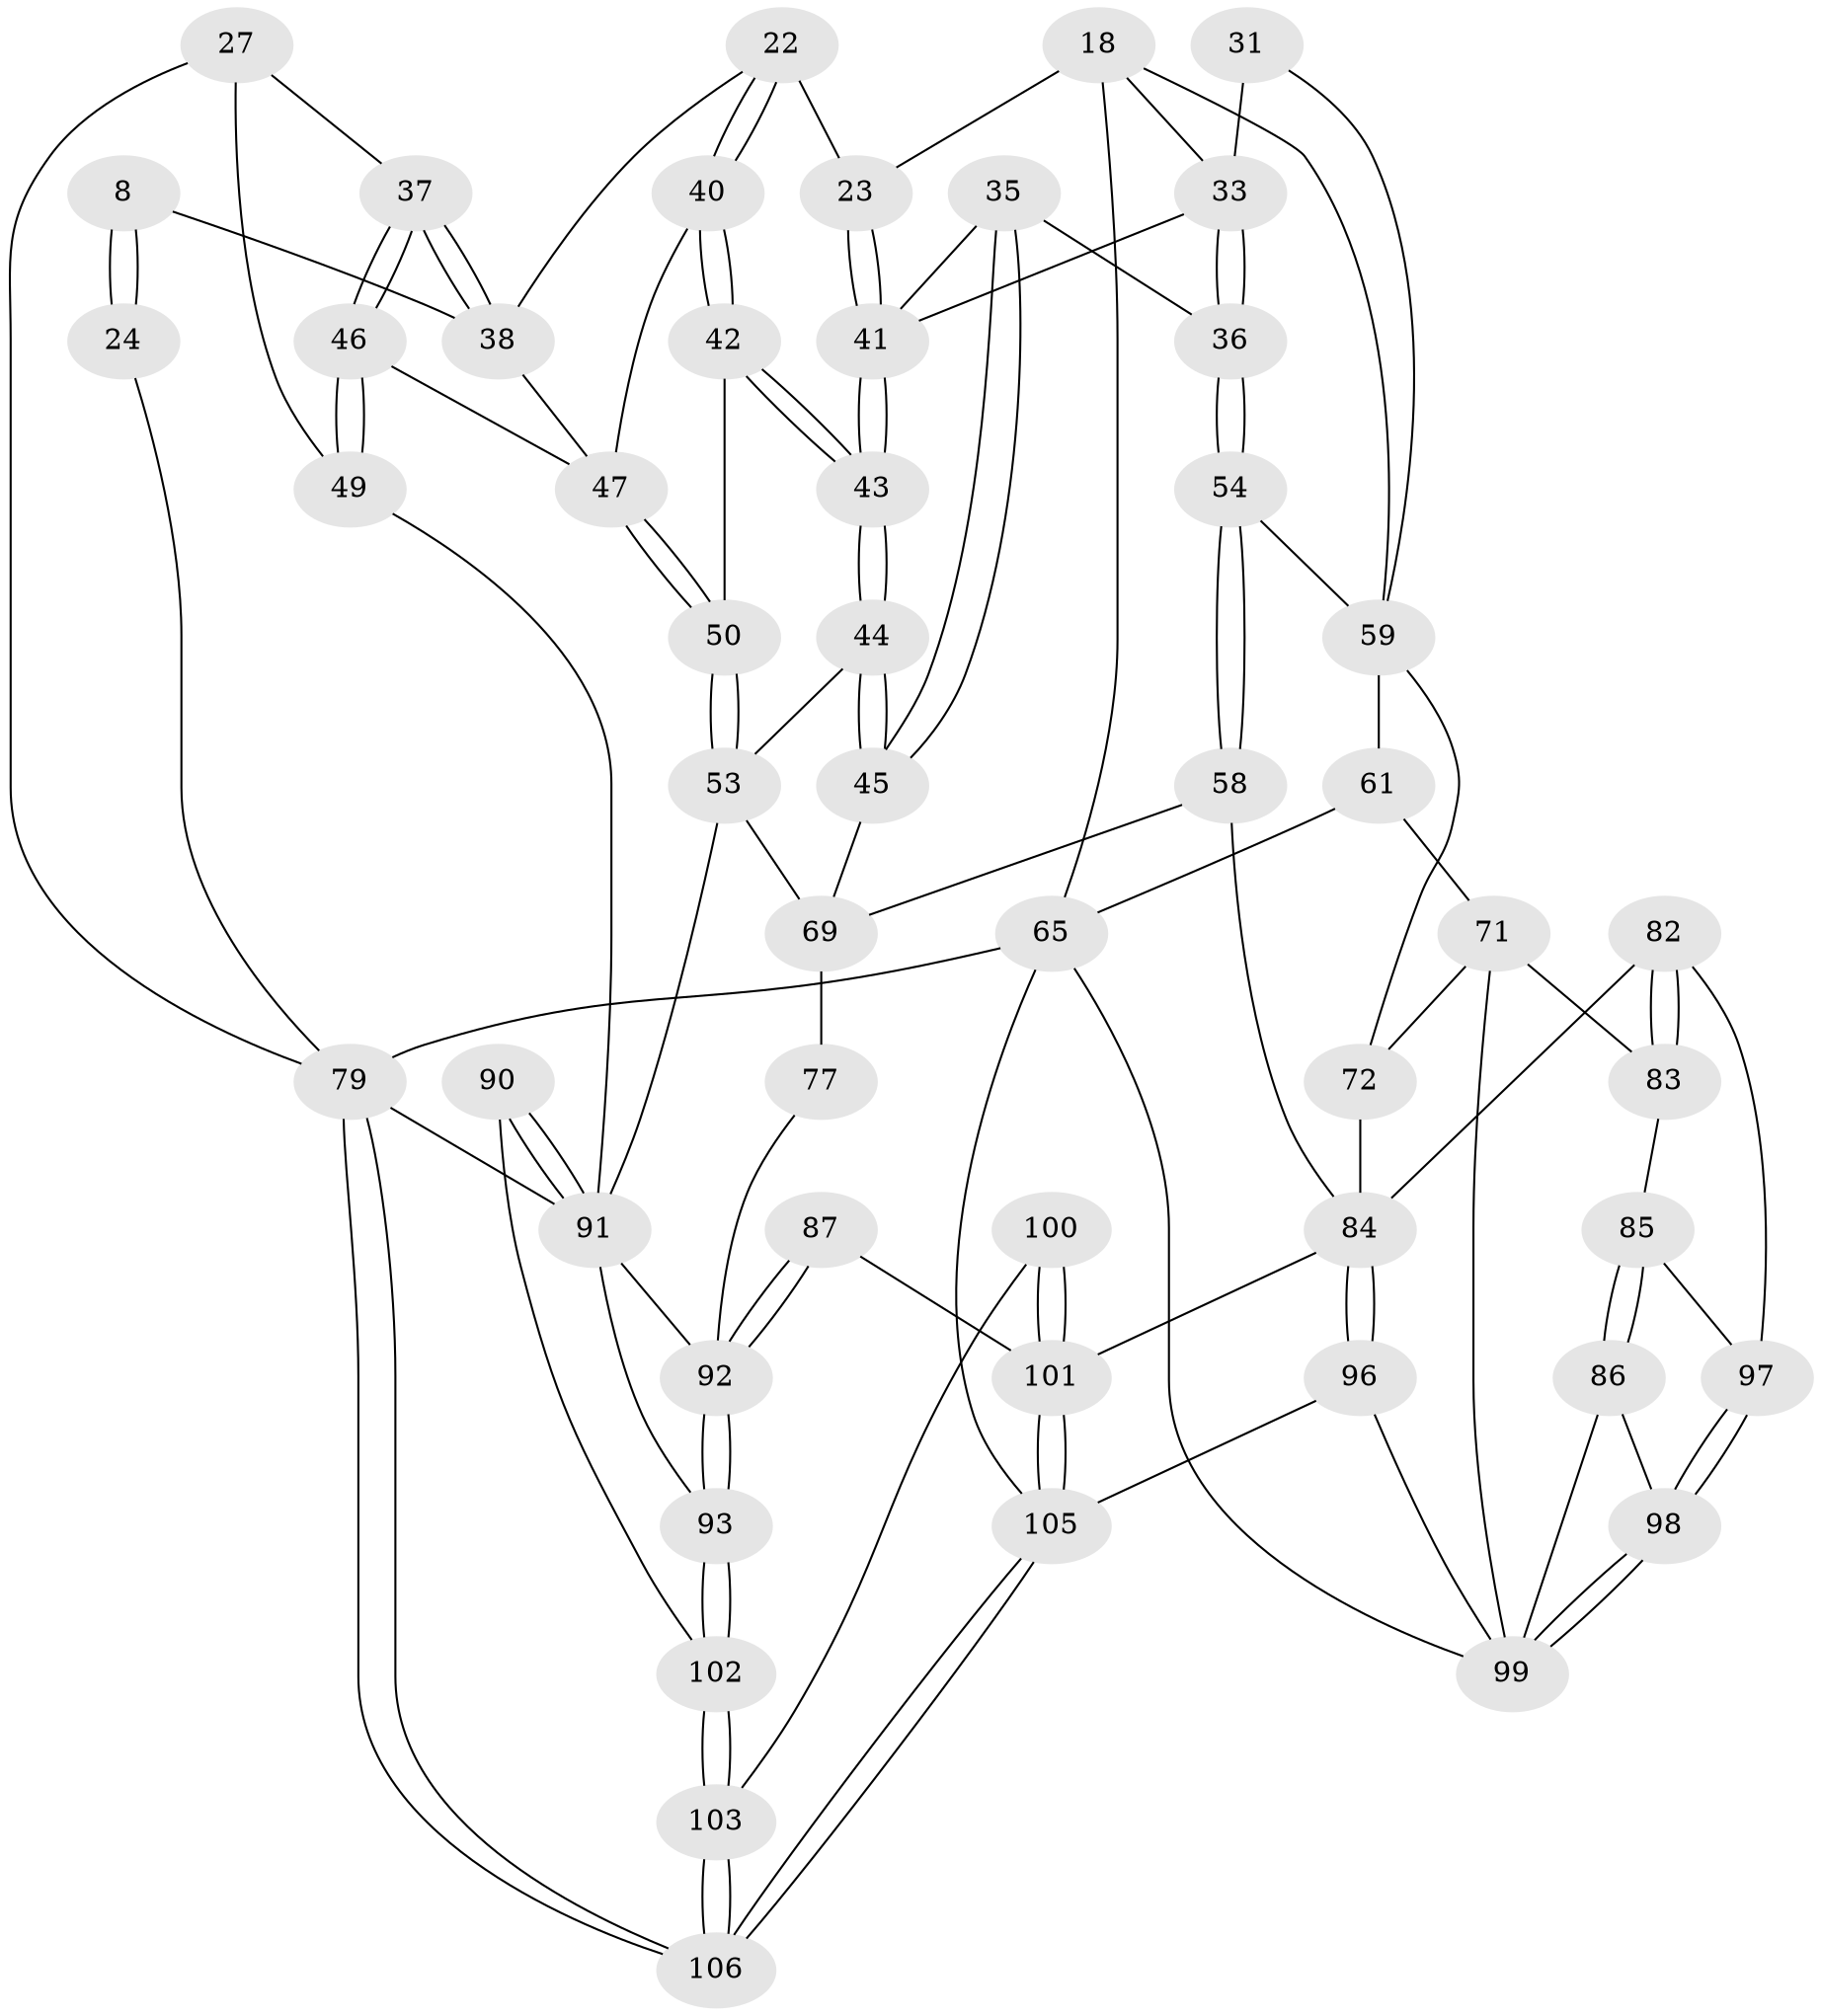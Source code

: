 // original degree distribution, {3: 0.02830188679245283, 6: 0.20754716981132076, 5: 0.5566037735849056, 4: 0.20754716981132076}
// Generated by graph-tools (version 1.1) at 2025/05/03/04/25 22:05:05]
// undirected, 53 vertices, 120 edges
graph export_dot {
graph [start="1"]
  node [color=gray90,style=filled];
  8 [pos="+0.7200203439378421+0.13326390616395822"];
  18 [pos="+0.22712224867190678+0.19932799217071734",super="+5+6+7"];
  22 [pos="+0.6349603292247834+0.2436702854341815",super="+10+11"];
  23 [pos="+0.5758015990497746+0.2400106466600736",super="+20+14"];
  24 [pos="+0.9123658700041082+0.08084457247988724",super="+2+1"];
  27 [pos="+1+0.3330917597786766"];
  31 [pos="+0.24125165625467707+0.3791706256460068"];
  33 [pos="+0.2862554593256744+0.401885079316562",super="+16+17"];
  35 [pos="+0.3572639028934288+0.3746160060233971"];
  36 [pos="+0.2929807829688076+0.4067467570669279"];
  37 [pos="+0.9104110462404279+0.33772194338301187",super="+28"];
  38 [pos="+0.843019718375882+0.30127206382164967",super="+26"];
  40 [pos="+0.6543819150592309+0.3344377626637166"];
  41 [pos="+0.47560250392646425+0.341022249603043",super="+34+21"];
  42 [pos="+0.594379539951086+0.4496873819950472"];
  43 [pos="+0.5630231381923405+0.48303822311300254"];
  44 [pos="+0.5516347220864125+0.5065293373627647"];
  45 [pos="+0.5512954536040526+0.5070015352732581"];
  46 [pos="+0.8953096311843386+0.3760260434517108"];
  47 [pos="+0.801643880690744+0.4355635532722786",super="+39"];
  49 [pos="+0.947667710944506+0.5349084339078851",super="+48"];
  50 [pos="+0.791766167273917+0.4895683408721996"];
  53 [pos="+0.8142110576079862+0.5609916943487434",super="+52"];
  54 [pos="+0.2931214676872675+0.4099271372677256"];
  58 [pos="+0.4988668345335819+0.6423973134920792"];
  59 [pos="+0.2307902948333471+0.5697545539603558",super="+55"];
  61 [pos="+0+0.3211805552244168",super="+30+60"];
  65 [pos="+0+1",super="+4"];
  69 [pos="+0.7753023735073591+0.6057562215807146",super="+56+57"];
  71 [pos="+0.015247852974286852+0.6712241893754576",super="+62+70"];
  72 [pos="+0.19931516345387168+0.7499398046765422",super="+68"];
  77 [pos="+0.7234523123337168+0.7042220829970854"];
  79 [pos="+1+1",super="+3"];
  82 [pos="+0.17375248829740328+0.8211308999402205"];
  83 [pos="+0.08843498076139097+0.785520365499443"];
  84 [pos="+0.2163047268554067+0.8299898798916961",super="+67+66+81"];
  85 [pos="+0.06356856831568511+0.8448429399320819"];
  86 [pos="+0.04442298939735993+0.8549307822991016"];
  87 [pos="+0.6792652900646257+0.8154763889080937"];
  90 [pos="+1+0.8868882126365483"];
  91 [pos="+0.9694131979789243+0.8291415955574558",super="+74+80"];
  92 [pos="+0.7930092050998504+0.9011859008866426",super="+75+76"];
  93 [pos="+0.8093114324878542+0.9855001125602246"];
  96 [pos="+0.24834752508363833+0.9246871416098964"];
  97 [pos="+0.10173286256139961+0.8521867731079029"];
  98 [pos="+0.10481302851296646+0.9300824398603126"];
  99 [pos="+0.10766464552526187+0.9364169341330519",super="+64+63"];
  100 [pos="+0.5911673288758422+0.8640831925214286"];
  101 [pos="+0.4426112132419866+1",super="+94+89"];
  102 [pos="+0.805450460332745+1"];
  103 [pos="+0.7873756064593342+1"];
  105 [pos="+0.4403272794885017+1",super="+104"];
  106 [pos="+0.7828944422572308+1"];
  8 -- 24 [weight=2];
  8 -- 24;
  8 -- 38;
  18 -- 65;
  18 -- 33;
  18 -- 23 [weight=2];
  18 -- 59;
  22 -- 23 [weight=3];
  22 -- 40;
  22 -- 40;
  22 -- 38;
  23 -- 41 [weight=3];
  23 -- 41;
  24 -- 79;
  27 -- 79;
  27 -- 49;
  27 -- 37;
  31 -- 33 [weight=2];
  31 -- 59;
  33 -- 36;
  33 -- 36;
  33 -- 41;
  35 -- 36;
  35 -- 45;
  35 -- 45;
  35 -- 41;
  36 -- 54;
  36 -- 54;
  37 -- 38 [weight=2];
  37 -- 38;
  37 -- 46;
  37 -- 46;
  38 -- 47;
  40 -- 42;
  40 -- 42;
  40 -- 47;
  41 -- 43;
  41 -- 43;
  42 -- 43;
  42 -- 43;
  42 -- 50;
  43 -- 44;
  43 -- 44;
  44 -- 45;
  44 -- 45;
  44 -- 53;
  45 -- 69;
  46 -- 47;
  46 -- 49;
  46 -- 49;
  47 -- 50;
  47 -- 50;
  49 -- 91 [weight=2];
  50 -- 53;
  50 -- 53;
  53 -- 69;
  53 -- 91;
  54 -- 58;
  54 -- 58;
  54 -- 59;
  58 -- 69;
  58 -- 84;
  59 -- 72;
  59 -- 61 [weight=2];
  61 -- 71 [weight=2];
  61 -- 65;
  65 -- 79 [weight=2];
  65 -- 99;
  65 -- 105;
  69 -- 77 [weight=2];
  71 -- 83;
  71 -- 72;
  71 -- 99;
  72 -- 84 [weight=2];
  77 -- 92;
  79 -- 106;
  79 -- 106;
  79 -- 91;
  82 -- 83;
  82 -- 83;
  82 -- 97;
  82 -- 84;
  83 -- 85;
  84 -- 96;
  84 -- 96;
  84 -- 101;
  85 -- 86;
  85 -- 86;
  85 -- 97;
  86 -- 98;
  86 -- 99;
  87 -- 92 [weight=2];
  87 -- 92;
  87 -- 101;
  90 -- 91 [weight=2];
  90 -- 91;
  90 -- 102;
  91 -- 93;
  91 -- 92;
  92 -- 93;
  92 -- 93;
  93 -- 102;
  93 -- 102;
  96 -- 99;
  96 -- 105;
  97 -- 98;
  97 -- 98;
  98 -- 99;
  98 -- 99;
  100 -- 101 [weight=2];
  100 -- 101;
  100 -- 103;
  101 -- 105 [weight=2];
  101 -- 105;
  102 -- 103;
  102 -- 103;
  103 -- 106;
  103 -- 106;
  105 -- 106;
  105 -- 106;
}
